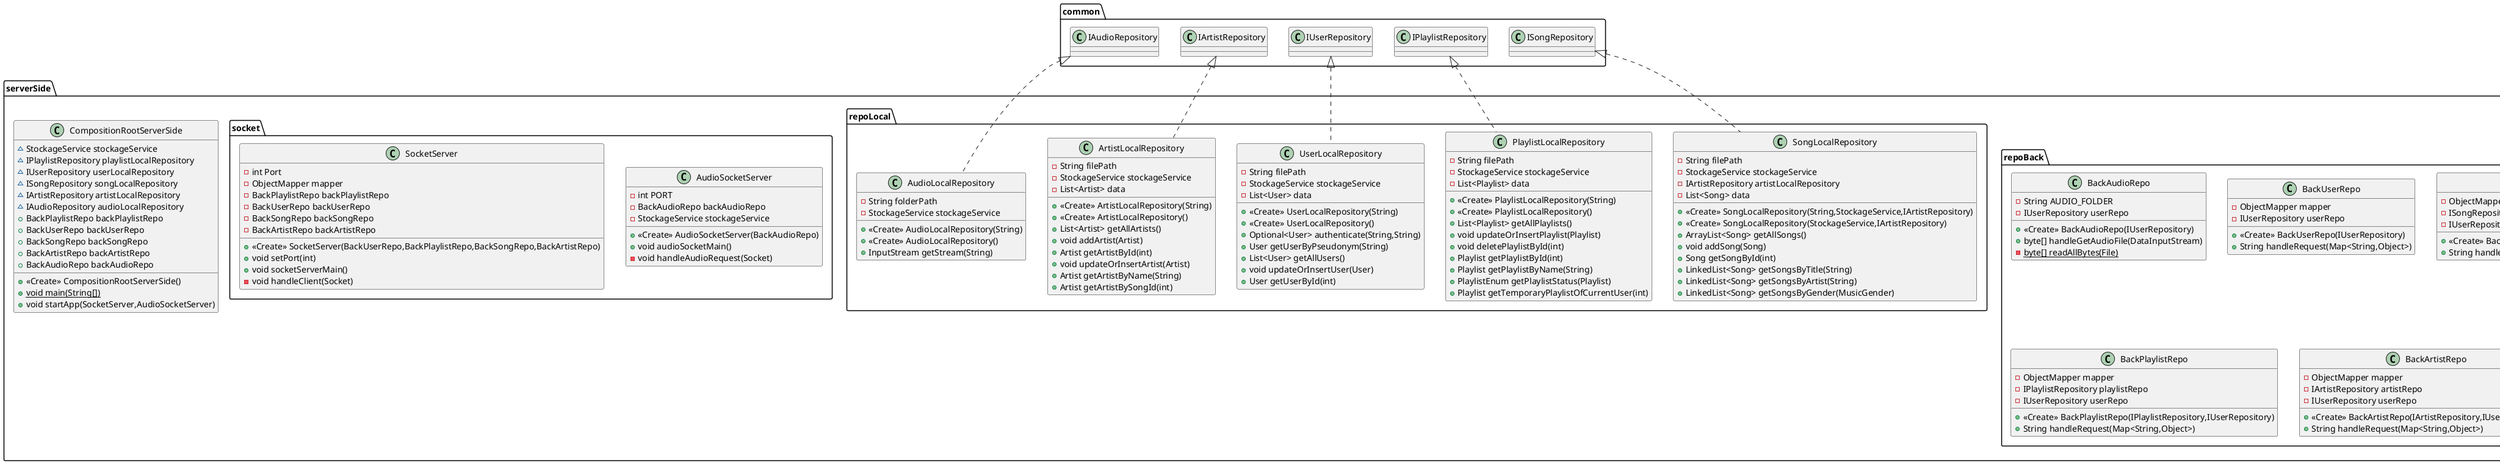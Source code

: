 @startuml
class serverSide.repoBack.BackAudioRepo {
- String AUDIO_FOLDER
- IUserRepository userRepo
+ <<Create>> BackAudioRepo(IUserRepository)
+ byte[] handleGetAudioFile(DataInputStream)
- {static} byte[] readAllBytes(File)
}


class serverSide.repoLocal.SongLocalRepository {
- String filePath
- StockageService stockageService
- IArtistRepository artistLocalRepository
- List<Song> data
+ <<Create>> SongLocalRepository(String,StockageService,IArtistRepository)
+ <<Create>> SongLocalRepository(StockageService,IArtistRepository)
+ ArrayList<Song> getAllSongs()
+ void addSong(Song)
+ Song getSongById(int)
+ LinkedList<Song> getSongsByTitle(String)
+ LinkedList<Song> getSongsByArtist(String)
+ LinkedList<Song> getSongsByGender(MusicGender)
}


class serverSide.repoBack.BackUserRepo {
- ObjectMapper mapper
- IUserRepository userRepo
+ <<Create>> BackUserRepo(IUserRepository)
+ String handleRequest(Map<String,Object>)
}


class serverSide.repoBack.BackSongRepo {
- ObjectMapper mapper
- ISongRepository songRepo
- IUserRepository userRepo
+ <<Create>> BackSongRepo(ISongRepository,IUserRepository)
+ String handleRequest(Map<String,Object>)
}


class serverSide.repoLocal.PlaylistLocalRepository {
- String filePath
- StockageService stockageService
- List<Playlist> data
+ <<Create>> PlaylistLocalRepository(String)
+ <<Create>> PlaylistLocalRepository()
+ List<Playlist> getAllPlaylists()
+ void updateOrInsertPlaylist(Playlist)
+ void deletePlaylistById(int)
+ Playlist getPlaylistById(int)
+ Playlist getPlaylistByName(String)
+ PlaylistEnum getPlaylistStatus(Playlist)
+ Playlist getTemporaryPlaylistOfCurrentUser(int)
}


class serverSide.repoBack.BackPlaylistRepo {
- ObjectMapper mapper
- IPlaylistRepository playlistRepo
- IUserRepository userRepo
+ <<Create>> BackPlaylistRepo(IPlaylistRepository,IUserRepository)
+ String handleRequest(Map<String,Object>)
}


class serverSide.CompositionRootServerSide {
~ StockageService stockageService
~ IPlaylistRepository playlistLocalRepository
~ IUserRepository userLocalRepository
~ ISongRepository songLocalRepository
~ IArtistRepository artistLocalRepository
~ IAudioRepository audioLocalRepository
+ BackPlaylistRepo backPlaylistRepo
+ BackUserRepo backUserRepo
+ BackSongRepo backSongRepo
+ BackArtistRepo backArtistRepo
+ BackAudioRepo backAudioRepo
+ <<Create>> CompositionRootServerSide()
+ {static} void main(String[])
+ void startApp(SocketServer,AudioSocketServer)
}


class serverSide.repoLocal.UserLocalRepository {
- String filePath
- StockageService stockageService
- List<User> data
+ <<Create>> UserLocalRepository(String)
+ <<Create>> UserLocalRepository()
+ Optional<User> authenticate(String,String)
+ User getUserByPseudonym(String)
+ List<User> getAllUsers()
+ void updateOrInsertUser(User)
+ User getUserById(int)
}


class serverSide.socket.AudioSocketServer {
- int PORT
- BackAudioRepo backAudioRepo
- StockageService stockageService
+ <<Create>> AudioSocketServer(BackAudioRepo)
+ void audioSocketMain()
- void handleAudioRequest(Socket)
}


class serverSide.repoLocal.ArtistLocalRepository {
- String filePath
- StockageService stockageService
- List<Artist> data
+ <<Create>> ArtistLocalRepository(String)
+ <<Create>> ArtistLocalRepository()
+ List<Artist> getAllArtists()
+ void addArtist(Artist)
+ Artist getArtistById(int)
+ void updateOrInsertArtist(Artist)
+ Artist getArtistByName(String)
+ Artist getArtistBySongId(int)
}


class serverSide.repoBack.BackArtistRepo {
- ObjectMapper mapper
- IArtistRepository artistRepo
- IUserRepository userRepo
+ <<Create>> BackArtistRepo(IArtistRepository,IUserRepository)
+ String handleRequest(Map<String,Object>)
}


class serverSide.socket.SocketServer {
- int Port
- ObjectMapper mapper
- BackPlaylistRepo backPlaylistRepo
- BackUserRepo backUserRepo
- BackSongRepo backSongRepo
- BackArtistRepo backArtistRepo
+ <<Create>> SocketServer(BackUserRepo,BackPlaylistRepo,BackSongRepo,BackArtistRepo)
+ void setPort(int)
+ void socketServerMain()
- void handleClient(Socket)
}


class serverSide.repoLocal.AudioLocalRepository {
- String folderPath
- StockageService stockageService
+ <<Create>> AudioLocalRepository(String)
+ <<Create>> AudioLocalRepository()
+ InputStream getStream(String)
}

common.ISongRepository <|.. serverSide.repoLocal.SongLocalRepository
common.IPlaylistRepository <|.. serverSide.repoLocal.PlaylistLocalRepository
common.IUserRepository <|.. serverSide.repoLocal.UserLocalRepository
common.IArtistRepository <|.. serverSide.repoLocal.ArtistLocalRepository
common.IAudioRepository <|.. serverSide.repoLocal.AudioLocalRepository
@enduml
